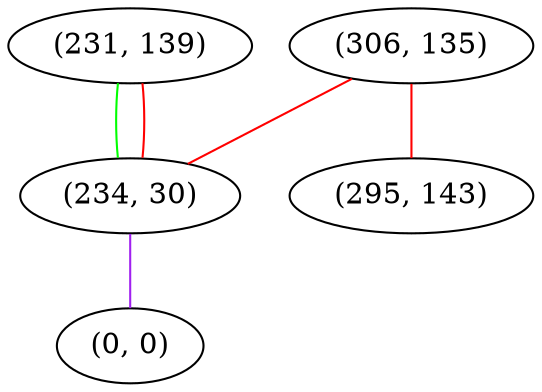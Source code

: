 graph "" {
"(306, 135)";
"(231, 139)";
"(234, 30)";
"(295, 143)";
"(0, 0)";
"(306, 135)" -- "(234, 30)"  [color=red, key=0, weight=1];
"(306, 135)" -- "(295, 143)"  [color=red, key=0, weight=1];
"(231, 139)" -- "(234, 30)"  [color=green, key=0, weight=2];
"(231, 139)" -- "(234, 30)"  [color=red, key=1, weight=1];
"(234, 30)" -- "(0, 0)"  [color=purple, key=0, weight=4];
}
